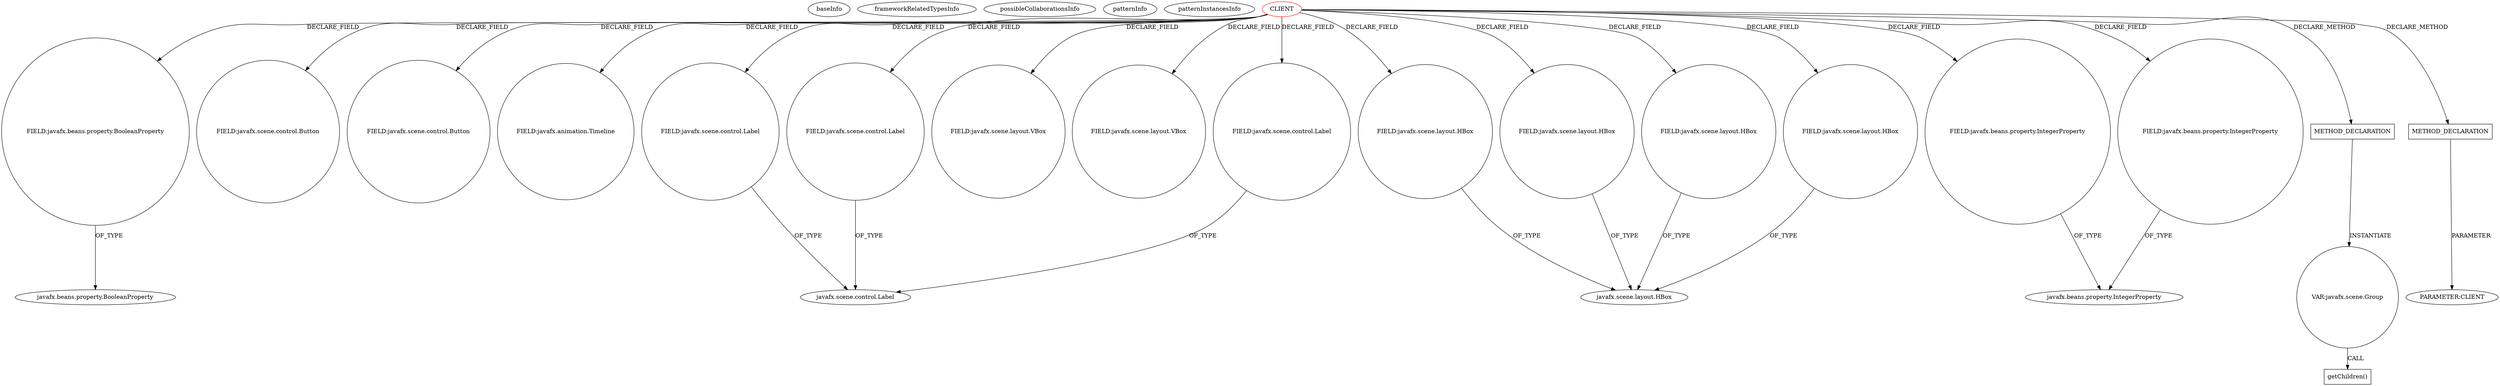 digraph {
baseInfo[graphId=2191,category="pattern",isAnonymous=false,possibleRelation=false]
frameworkRelatedTypesInfo[]
possibleCollaborationsInfo[]
patternInfo[frequency=2.0,patternRootClient=0]
patternInstancesInfo[0="jperedadnr-Game2048HOL~/jperedadnr-Game2048HOL/Game2048HOL-master/src/org/hol/game2048/Board.java~Board~3394",1="brunoborges-fx2048~/brunoborges-fx2048/fx2048-master/src/game2048/Board.java~Board~2229"]
40[label="FIELD:javafx.beans.property.BooleanProperty",vertexType="FIELD_DECLARATION",isFrameworkType=false,shape=circle]
17[label="javafx.beans.property.BooleanProperty",vertexType="FRAMEWORK_CLASS_TYPE",isFrameworkType=false]
0[label="CLIENT",vertexType="ROOT_CLIENT_CLASS_DECLARATION",isFrameworkType=false,color=red]
4[label="FIELD:javafx.scene.control.Button",vertexType="FIELD_DECLARATION",isFrameworkType=false,shape=circle]
2[label="FIELD:javafx.scene.control.Button",vertexType="FIELD_DECLARATION",isFrameworkType=false,shape=circle]
72[label="FIELD:javafx.animation.Timeline",vertexType="FIELD_DECLARATION",isFrameworkType=false,shape=circle]
56[label="FIELD:javafx.scene.control.Label",vertexType="FIELD_DECLARATION",isFrameworkType=false,shape=circle]
51[label="javafx.scene.control.Label",vertexType="FRAMEWORK_CLASS_TYPE",isFrameworkType=false]
58[label="FIELD:javafx.scene.control.Label",vertexType="FIELD_DECLARATION",isFrameworkType=false,shape=circle]
78[label="FIELD:javafx.scene.layout.VBox",vertexType="FIELD_DECLARATION",isFrameworkType=false,shape=circle]
80[label="FIELD:javafx.scene.layout.VBox",vertexType="FIELD_DECLARATION",isFrameworkType=false,shape=circle]
64[label="FIELD:javafx.scene.layout.HBox",vertexType="FIELD_DECLARATION",isFrameworkType=false,shape=circle]
14[label="FIELD:javafx.scene.layout.HBox",vertexType="FIELD_DECLARATION",isFrameworkType=false,shape=circle]
44[label="FIELD:javafx.scene.layout.HBox",vertexType="FIELD_DECLARATION",isFrameworkType=false,shape=circle]
46[label="FIELD:javafx.scene.layout.HBox",vertexType="FIELD_DECLARATION",isFrameworkType=false,shape=circle]
15[label="javafx.scene.layout.HBox",vertexType="FRAMEWORK_CLASS_TYPE",isFrameworkType=false]
22[label="FIELD:javafx.beans.property.IntegerProperty",vertexType="FIELD_DECLARATION",isFrameworkType=false,shape=circle]
24[label="FIELD:javafx.beans.property.IntegerProperty",vertexType="FIELD_DECLARATION",isFrameworkType=false,shape=circle]
682[label="METHOD_DECLARATION",vertexType="CLIENT_METHOD_DECLARATION",isFrameworkType=false,shape=box]
697[label="VAR:javafx.scene.Group",vertexType="VARIABLE_EXPRESION",isFrameworkType=false,shape=circle]
698[label="getChildren()",vertexType="INSIDE_CALL",isFrameworkType=false,shape=box]
666[label="METHOD_DECLARATION",vertexType="CLIENT_METHOD_DECLARATION",isFrameworkType=false,shape=box]
667[label="PARAMETER:CLIENT",vertexType="PARAMETER_DECLARATION",isFrameworkType=false]
23[label="javafx.beans.property.IntegerProperty",vertexType="FRAMEWORK_CLASS_TYPE",isFrameworkType=false]
50[label="FIELD:javafx.scene.control.Label",vertexType="FIELD_DECLARATION",isFrameworkType=false,shape=circle]
64->15[label="OF_TYPE"]
682->697[label="INSTANTIATE"]
0->80[label="DECLARE_FIELD"]
0->46[label="DECLARE_FIELD"]
0->58[label="DECLARE_FIELD"]
22->23[label="OF_TYPE"]
0->24[label="DECLARE_FIELD"]
0->50[label="DECLARE_FIELD"]
0->2[label="DECLARE_FIELD"]
0->14[label="DECLARE_FIELD"]
0->78[label="DECLARE_FIELD"]
0->44[label="DECLARE_FIELD"]
50->51[label="OF_TYPE"]
46->15[label="OF_TYPE"]
14->15[label="OF_TYPE"]
0->666[label="DECLARE_METHOD"]
666->667[label="PARAMETER"]
40->17[label="OF_TYPE"]
56->51[label="OF_TYPE"]
0->22[label="DECLARE_FIELD"]
44->15[label="OF_TYPE"]
0->56[label="DECLARE_FIELD"]
0->72[label="DECLARE_FIELD"]
58->51[label="OF_TYPE"]
0->64[label="DECLARE_FIELD"]
0->40[label="DECLARE_FIELD"]
0->4[label="DECLARE_FIELD"]
0->682[label="DECLARE_METHOD"]
24->23[label="OF_TYPE"]
697->698[label="CALL"]
}
